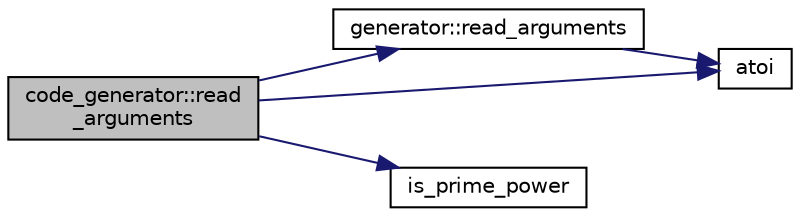 digraph "code_generator::read_arguments"
{
  edge [fontname="Helvetica",fontsize="10",labelfontname="Helvetica",labelfontsize="10"];
  node [fontname="Helvetica",fontsize="10",shape=record];
  rankdir="LR";
  Node1746 [label="code_generator::read\l_arguments",height=0.2,width=0.4,color="black", fillcolor="grey75", style="filled", fontcolor="black"];
  Node1746 -> Node1747 [color="midnightblue",fontsize="10",style="solid",fontname="Helvetica"];
  Node1747 [label="generator::read_arguments",height=0.2,width=0.4,color="black", fillcolor="white", style="filled",URL="$d7/d73/classgenerator.html#a4eab346c8d3b5de5bb83578bfb4a15c5"];
  Node1747 -> Node1748 [color="midnightblue",fontsize="10",style="solid",fontname="Helvetica"];
  Node1748 [label="atoi",height=0.2,width=0.4,color="black", fillcolor="white", style="filled",URL="$d9/d60/discreta_8h.html#ad0ac71cbcb495289e474437d6b7d7fac"];
  Node1746 -> Node1748 [color="midnightblue",fontsize="10",style="solid",fontname="Helvetica"];
  Node1746 -> Node1749 [color="midnightblue",fontsize="10",style="solid",fontname="Helvetica"];
  Node1749 [label="is_prime_power",height=0.2,width=0.4,color="black", fillcolor="white", style="filled",URL="$de/dc5/algebra__and__number__theory_8h.html#a44560c42df6f76a71d351200cbf1bd0e"];
}
